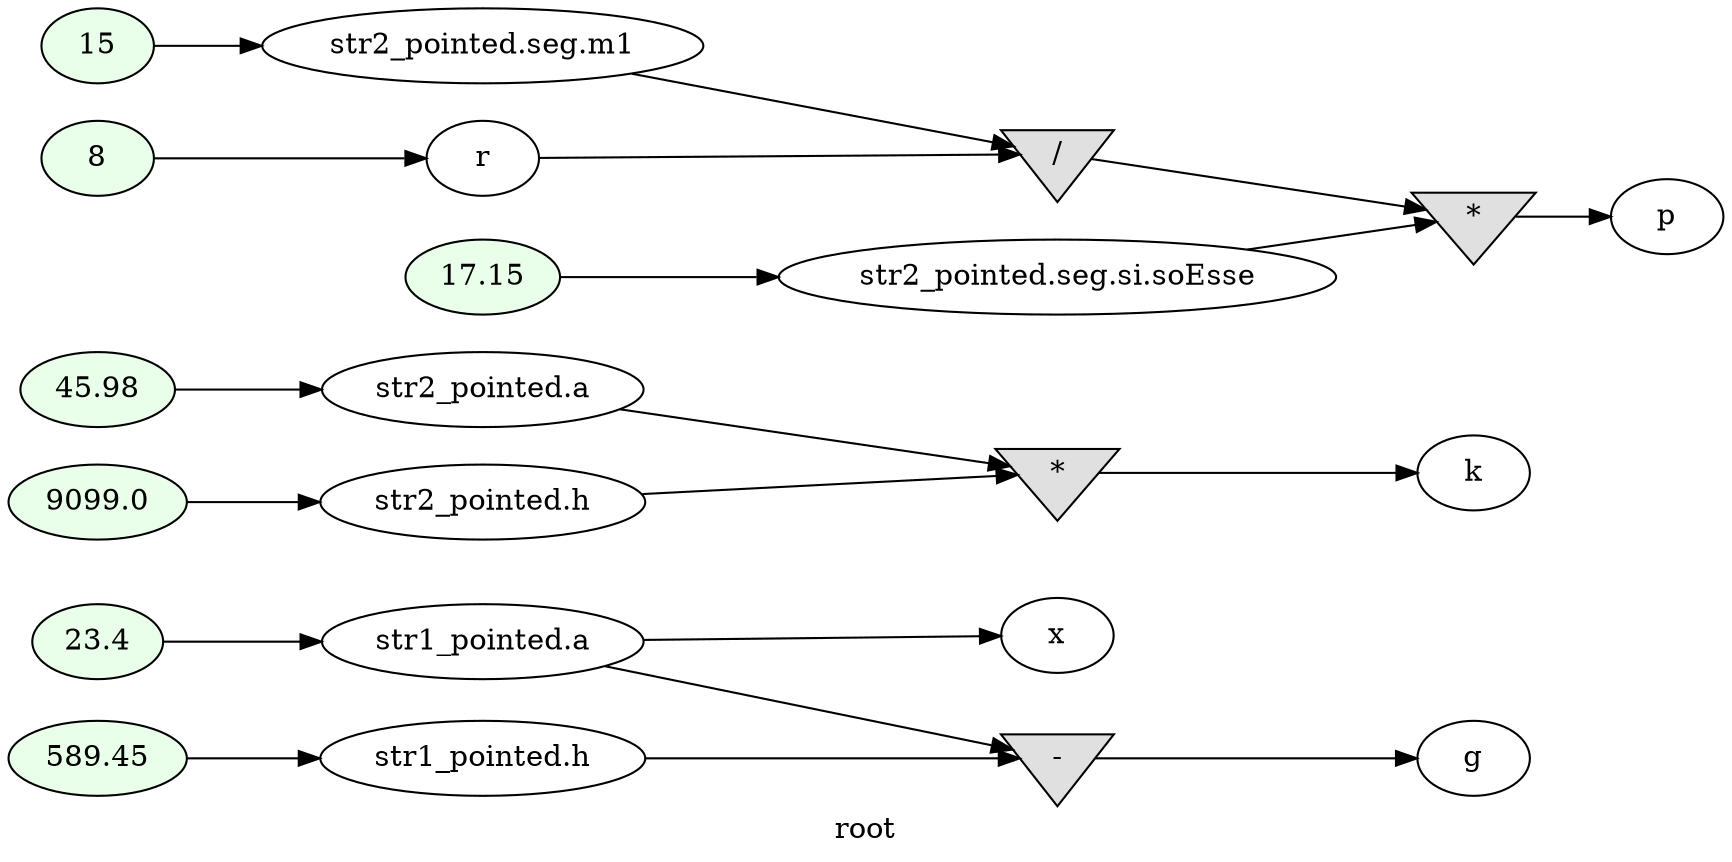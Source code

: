 digraph G
{
rankdir=LR;
label = "root";
	node_000013 [ label = "23.4", style=filled, fillcolor="#E9FFE9", startingline=28 ]
	node_000014 [ label = "str1_pointed.a", startingline=28 ]
	node_000015 [ label = "589.45", style=filled, fillcolor="#E9FFE9", startingline=29 ]
	node_000016 [ label = "str1_pointed.h", startingline=29 ]
	node_000017 [ label = "45.98", style=filled, fillcolor="#E9FFE9", startingline=31 ]
	node_000018 [ label = "str2_pointed.a", startingline=31 ]
	node_000019 [ label = "9099.0", style=filled, fillcolor="#E9FFE9", startingline=32 ]
	node_000020 [ label = "str2_pointed.h", startingline=32 ]
	node_000021 [ label = "15", style=filled, fillcolor="#E9FFE9", startingline=34 ]
	node_000022 [ label = "str2_pointed.seg.m1", startingline=34 ]
	node_000023 [ label = "17.15", style=filled, fillcolor="#E9FFE9", startingline=35 ]
	node_000024 [ label = "str2_pointed.seg.si.soEsse", startingline=35 ]
	node_000025 [ label = "8", style=filled, fillcolor="#E9FFE9", startingline=37 ]
	node_000026 [ label = "r", startingline=37 ]
	node_000027 [ label = "/", shape=invtriangle, style=filled, fillcolor="#E0E0E0", startingline=38 ]
	node_000028 [ label = "*", shape=invtriangle, style=filled, fillcolor="#E0E0E0", startingline=38 ]
	node_000029 [ label = "p", startingline=38 ]
	node_000030 [ label = "-", shape=invtriangle, style=filled, fillcolor="#E0E0E0", startingline=40 ]
	node_000031 [ label = "g", startingline=40 ]
	node_000032 [ label = "*", shape=invtriangle, style=filled, fillcolor="#E0E0E0", startingline=41 ]
	node_000033 [ label = "k", startingline=41 ]
	node_000034 [ label = "x", startingline=43 ]
	node_000013 -> node_000014
	node_000014 -> node_000030
	node_000014 -> node_000034
	node_000015 -> node_000016
	node_000016 -> node_000030
	node_000017 -> node_000018
	node_000018 -> node_000032
	node_000019 -> node_000020
	node_000020 -> node_000032
	node_000021 -> node_000022
	node_000022 -> node_000027
	node_000023 -> node_000024
	node_000024 -> node_000028
	node_000025 -> node_000026
	node_000026 -> node_000027
	node_000027 -> node_000028
	node_000028 -> node_000029
	node_000030 -> node_000031
	node_000032 -> node_000033
}
